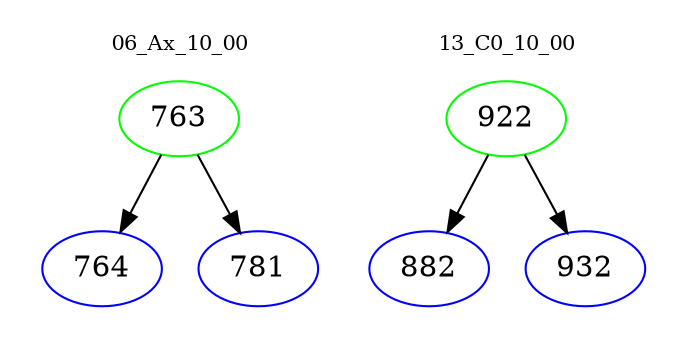 digraph{
subgraph cluster_0 {
color = white
label = "06_Ax_10_00";
fontsize=10;
T0_763 [label="763", color="green"]
T0_763 -> T0_764 [color="black"]
T0_764 [label="764", color="blue"]
T0_763 -> T0_781 [color="black"]
T0_781 [label="781", color="blue"]
}
subgraph cluster_1 {
color = white
label = "13_C0_10_00";
fontsize=10;
T1_922 [label="922", color="green"]
T1_922 -> T1_882 [color="black"]
T1_882 [label="882", color="blue"]
T1_922 -> T1_932 [color="black"]
T1_932 [label="932", color="blue"]
}
}
